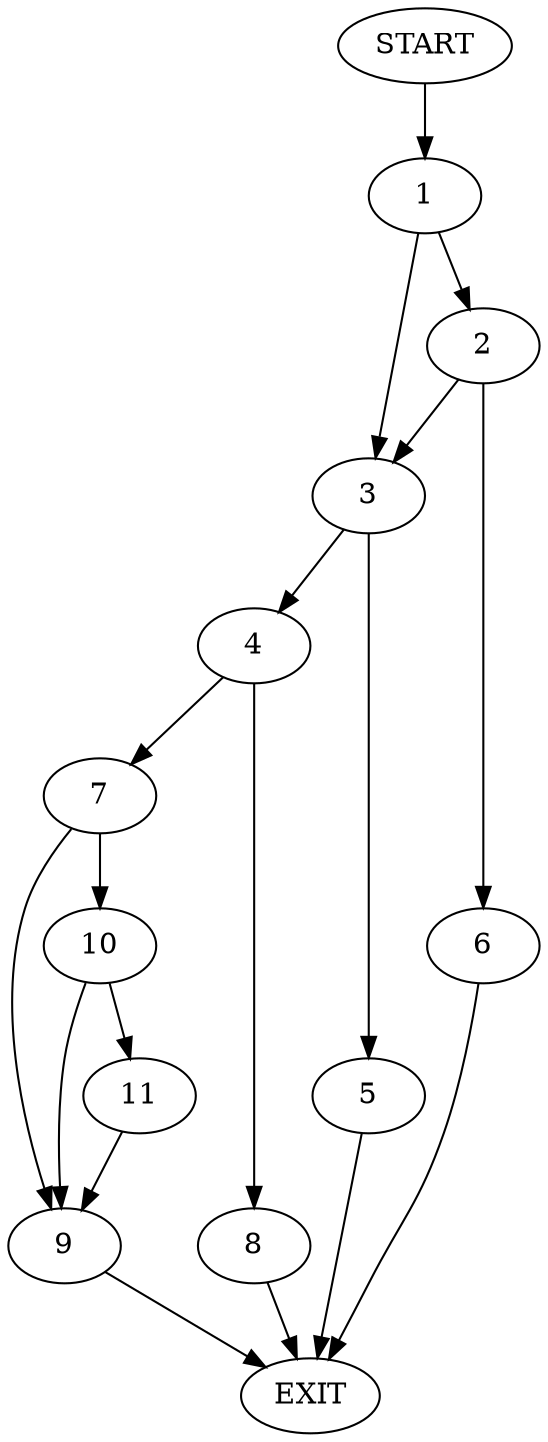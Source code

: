 digraph {
0 [label="START"]
12 [label="EXIT"]
0 -> 1
1 -> 2
1 -> 3
3 -> 4
3 -> 5
2 -> 3
2 -> 6
6 -> 12
5 -> 12
4 -> 7
4 -> 8
7 -> 9
7 -> 10
8 -> 12
10 -> 9
10 -> 11
9 -> 12
11 -> 9
}
